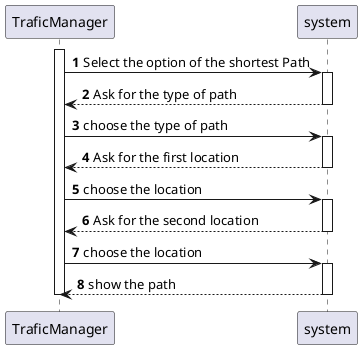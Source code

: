 @startuml
'https://plantuml.com/sequence-diagram

autonumber

activate TraficManager
TraficManager -> system: Select the option of the shortest Path
activate system
system --> TraficManager : Ask for the type of path
deactivate system

TraficManager -> system : choose the type of path
activate system

system --> TraficManager: Ask for the first location
deactivate system

TraficManager -> system : choose the location
activate system

system --> TraficManager: Ask for the second location
deactivate system

TraficManager -> system : choose the location
activate system

system --> TraficManager: show the path
deactivate system

deactivate TraficManager
@enduml